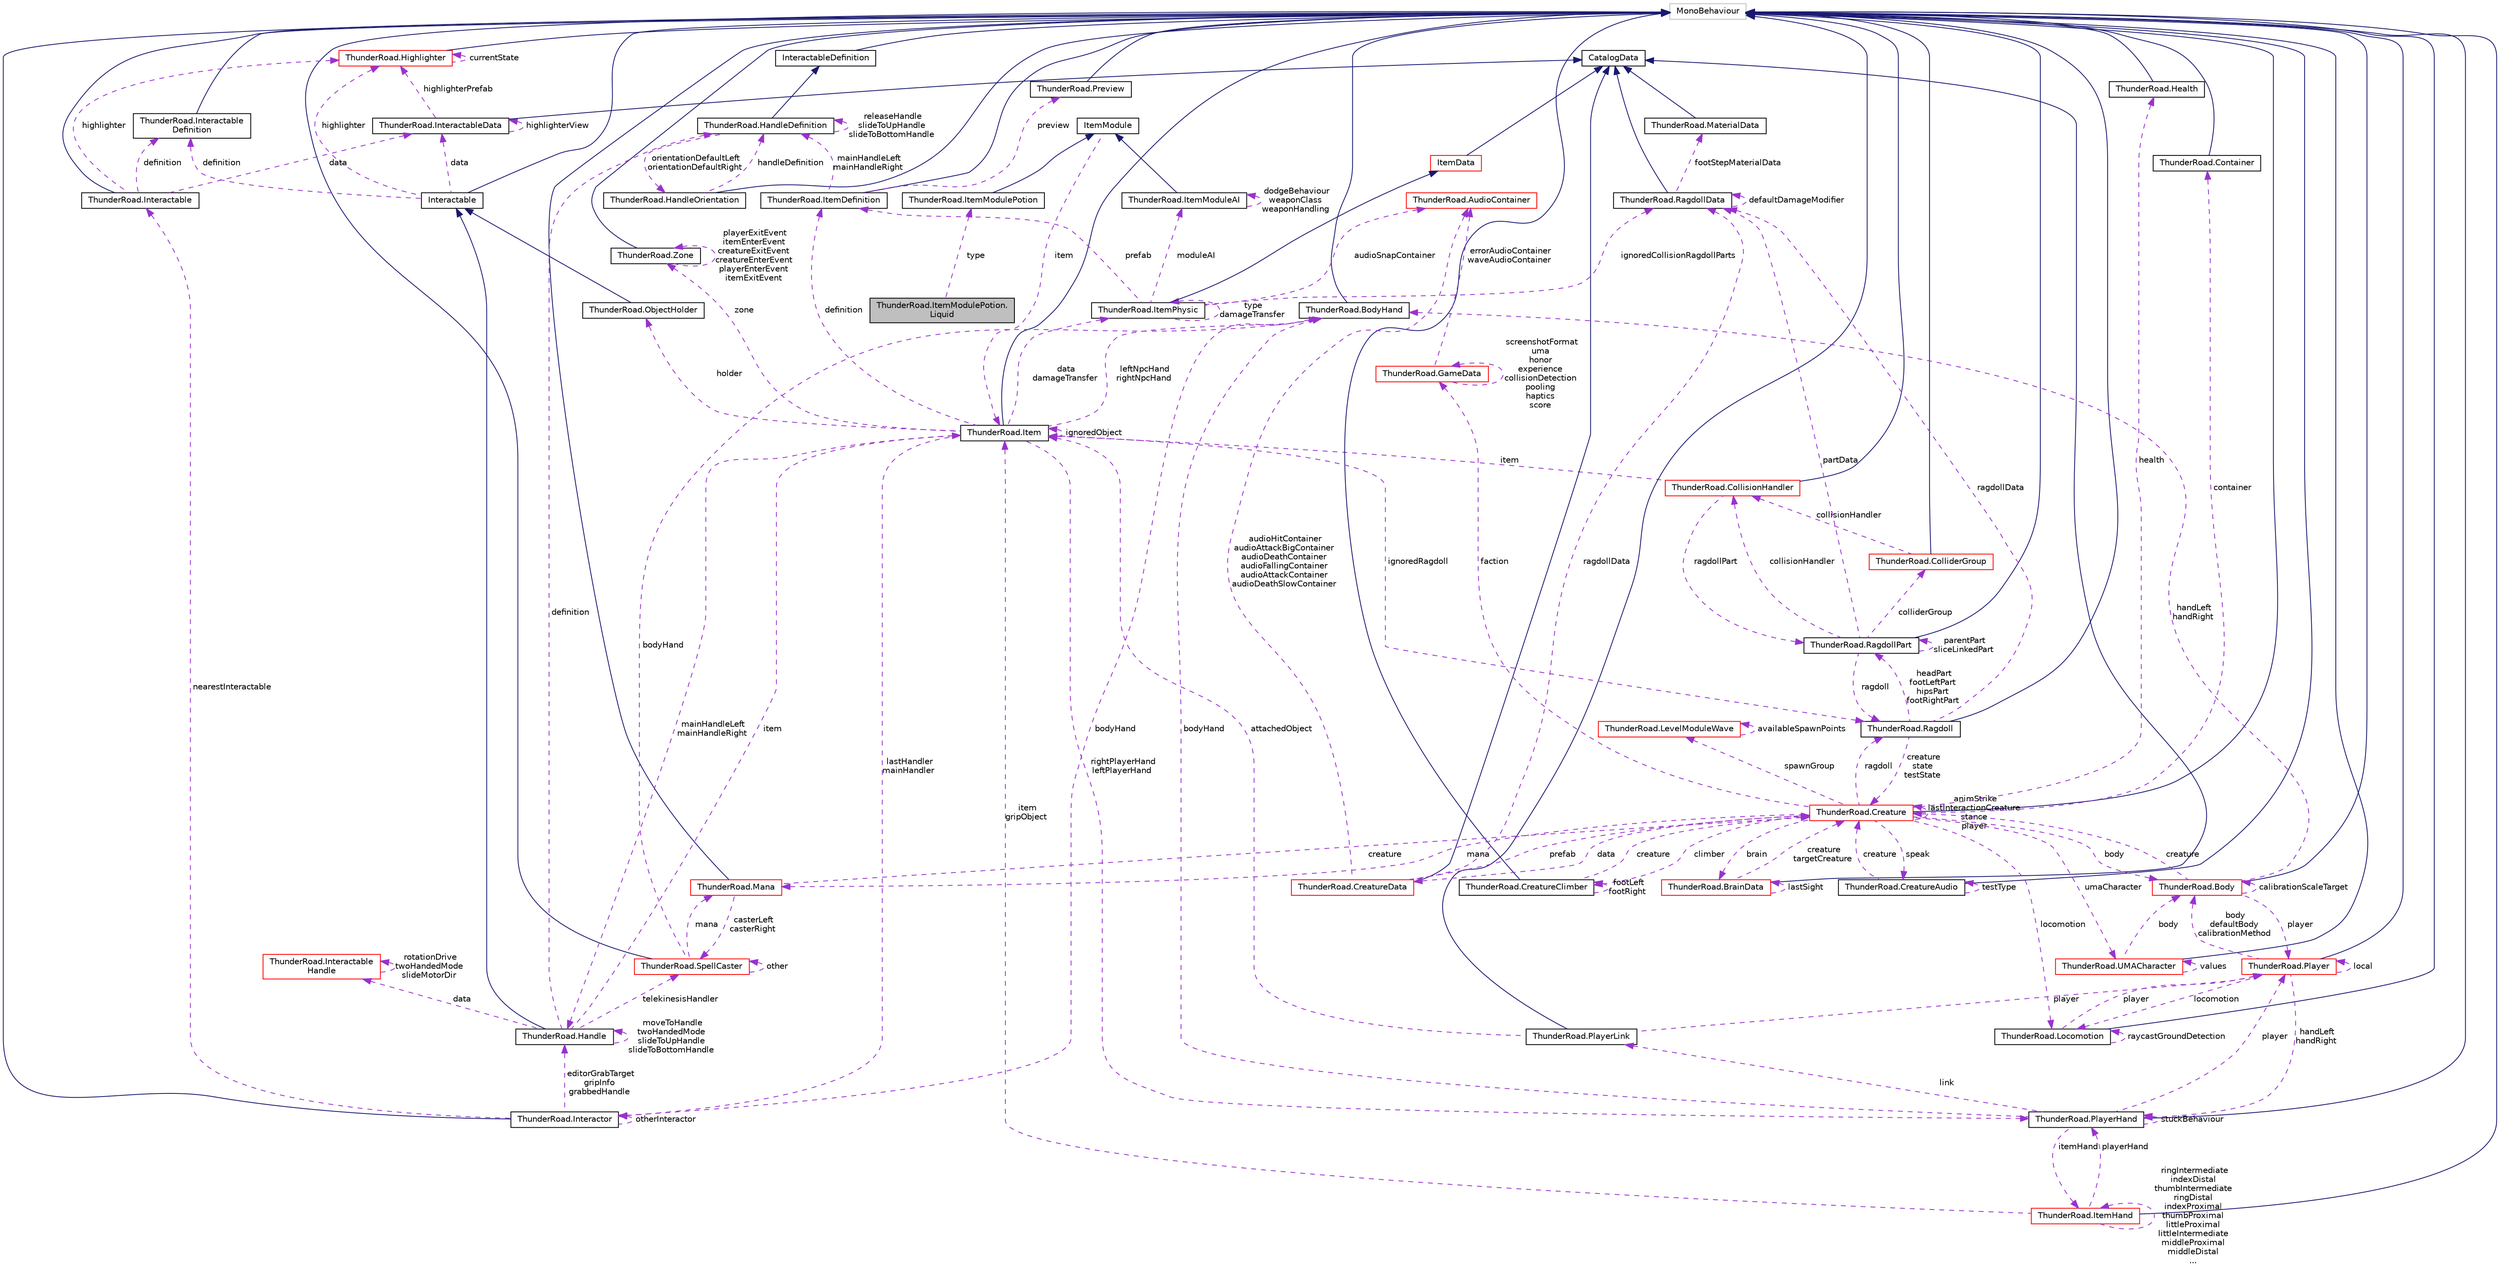 digraph "ThunderRoad.ItemModulePotion.Liquid"
{
 // LATEX_PDF_SIZE
  edge [fontname="Helvetica",fontsize="10",labelfontname="Helvetica",labelfontsize="10"];
  node [fontname="Helvetica",fontsize="10",shape=record];
  Node1 [label="ThunderRoad.ItemModulePotion.\lLiquid",height=0.2,width=0.4,color="black", fillcolor="grey75", style="filled", fontcolor="black",tooltip="Class Liquid."];
  Node2 -> Node1 [dir="back",color="darkorchid3",fontsize="10",style="dashed",label=" type" ,fontname="Helvetica"];
  Node2 [label="ThunderRoad.ItemModulePotion",height=0.2,width=0.4,color="black", fillcolor="white", style="filled",URL="$class_thunder_road_1_1_item_module_potion.html",tooltip="Class ItemModulePotion. Implements the ThunderRoad.ItemModule"];
  Node3 -> Node2 [dir="back",color="midnightblue",fontsize="10",style="solid",fontname="Helvetica"];
  Node3 [label="ItemModule",height=0.2,width=0.4,color="black", fillcolor="white", style="filled",URL="$class_thunder_road_1_1_item_module.html",tooltip="Class ItemModule."];
  Node4 -> Node3 [dir="back",color="darkorchid3",fontsize="10",style="dashed",label=" item" ,fontname="Helvetica"];
  Node4 [label="ThunderRoad.Item",height=0.2,width=0.4,color="black", fillcolor="white", style="filled",URL="$class_thunder_road_1_1_item.html",tooltip="Class Item. Implements the UnityEngine.MonoBehaviour"];
  Node5 -> Node4 [dir="back",color="midnightblue",fontsize="10",style="solid",fontname="Helvetica"];
  Node5 [label="MonoBehaviour",height=0.2,width=0.4,color="grey75", fillcolor="white", style="filled",tooltip=" "];
  Node6 -> Node4 [dir="back",color="darkorchid3",fontsize="10",style="dashed",label=" lastHandler\nmainHandler" ,fontname="Helvetica"];
  Node6 [label="ThunderRoad.Interactor",height=0.2,width=0.4,color="black", fillcolor="white", style="filled",URL="$class_thunder_road_1_1_interactor.html",tooltip="Class Interactor. Implements the UnityEngine.MonoBehaviour"];
  Node5 -> Node6 [dir="back",color="midnightblue",fontsize="10",style="solid",fontname="Helvetica"];
  Node6 -> Node6 [dir="back",color="darkorchid3",fontsize="10",style="dashed",label=" otherInteractor" ,fontname="Helvetica"];
  Node7 -> Node6 [dir="back",color="darkorchid3",fontsize="10",style="dashed",label=" editorGrabTarget\ngripInfo\ngrabbedHandle" ,fontname="Helvetica"];
  Node7 [label="ThunderRoad.Handle",height=0.2,width=0.4,color="black", fillcolor="white", style="filled",URL="$class_thunder_road_1_1_handle.html",tooltip="Class Handle. Implements the ThunderRoad.Interactable"];
  Node8 -> Node7 [dir="back",color="midnightblue",fontsize="10",style="solid",fontname="Helvetica"];
  Node8 [label="Interactable",height=0.2,width=0.4,color="black", fillcolor="white", style="filled",URL="$class_thunder_road_1_1_interactable.html",tooltip="Class Interactable. Implements the UnityEngine.MonoBehaviour"];
  Node5 -> Node8 [dir="back",color="midnightblue",fontsize="10",style="solid",fontname="Helvetica"];
  Node9 -> Node8 [dir="back",color="darkorchid3",fontsize="10",style="dashed",label=" highlighter" ,fontname="Helvetica"];
  Node9 [label="ThunderRoad.Highlighter",height=0.2,width=0.4,color="red", fillcolor="white", style="filled",URL="$class_thunder_road_1_1_highlighter.html",tooltip="Class Highlighter. Implements the UnityEngine.MonoBehaviour"];
  Node5 -> Node9 [dir="back",color="midnightblue",fontsize="10",style="solid",fontname="Helvetica"];
  Node9 -> Node9 [dir="back",color="darkorchid3",fontsize="10",style="dashed",label=" currentState" ,fontname="Helvetica"];
  Node12 -> Node8 [dir="back",color="darkorchid3",fontsize="10",style="dashed",label=" data" ,fontname="Helvetica"];
  Node12 [label="ThunderRoad.InteractableData",height=0.2,width=0.4,color="black", fillcolor="white", style="filled",URL="$class_thunder_road_1_1_interactable_data.html",tooltip="Class InteractableData. Implements the ThunderRoad.CatalogData"];
  Node13 -> Node12 [dir="back",color="midnightblue",fontsize="10",style="solid",fontname="Helvetica"];
  Node13 [label="CatalogData",height=0.2,width=0.4,color="black", fillcolor="white", style="filled",URL="$class_thunder_road_1_1_catalog_data.html",tooltip="Class CatalogData."];
  Node9 -> Node12 [dir="back",color="darkorchid3",fontsize="10",style="dashed",label=" highlighterPrefab" ,fontname="Helvetica"];
  Node12 -> Node12 [dir="back",color="darkorchid3",fontsize="10",style="dashed",label=" highlighterView" ,fontname="Helvetica"];
  Node14 -> Node8 [dir="back",color="darkorchid3",fontsize="10",style="dashed",label=" definition" ,fontname="Helvetica"];
  Node14 [label="ThunderRoad.Interactable\lDefinition",height=0.2,width=0.4,color="black", fillcolor="white", style="filled",URL="$class_thunder_road_1_1_interactable_definition.html",tooltip="Class InteractableDefinition. Implements the UnityEngine.MonoBehaviour"];
  Node5 -> Node14 [dir="back",color="midnightblue",fontsize="10",style="solid",fontname="Helvetica"];
  Node15 -> Node7 [dir="back",color="darkorchid3",fontsize="10",style="dashed",label=" definition" ,fontname="Helvetica"];
  Node15 [label="ThunderRoad.HandleDefinition",height=0.2,width=0.4,color="black", fillcolor="white", style="filled",URL="$class_thunder_road_1_1_handle_definition.html",tooltip="Class HandleDefinition. Implements the ThunderRoad.InteractableDefinition"];
  Node16 -> Node15 [dir="back",color="midnightblue",fontsize="10",style="solid",fontname="Helvetica"];
  Node16 [label="InteractableDefinition",height=0.2,width=0.4,color="black", fillcolor="white", style="filled",URL="$class_thunder_road_1_1_interactable_definition.html",tooltip="Class InteractableDefinition. Implements the UnityEngine.MonoBehaviour"];
  Node5 -> Node16 [dir="back",color="midnightblue",fontsize="10",style="solid",fontname="Helvetica"];
  Node17 -> Node15 [dir="back",color="darkorchid3",fontsize="10",style="dashed",label=" orientationDefaultLeft\norientationDefaultRight" ,fontname="Helvetica"];
  Node17 [label="ThunderRoad.HandleOrientation",height=0.2,width=0.4,color="black", fillcolor="white", style="filled",URL="$class_thunder_road_1_1_handle_orientation.html",tooltip="Class HandleOrientation. Implements the UnityEngine.MonoBehaviour"];
  Node5 -> Node17 [dir="back",color="midnightblue",fontsize="10",style="solid",fontname="Helvetica"];
  Node15 -> Node17 [dir="back",color="darkorchid3",fontsize="10",style="dashed",label=" handleDefinition" ,fontname="Helvetica"];
  Node15 -> Node15 [dir="back",color="darkorchid3",fontsize="10",style="dashed",label=" releaseHandle\nslideToUpHandle\nslideToBottomHandle" ,fontname="Helvetica"];
  Node18 -> Node7 [dir="back",color="darkorchid3",fontsize="10",style="dashed",label=" data" ,fontname="Helvetica"];
  Node18 [label="ThunderRoad.Interactable\lHandle",height=0.2,width=0.4,color="red", fillcolor="white", style="filled",URL="$class_thunder_road_1_1_interactable_handle.html",tooltip="Class InteractableHandle. Implements the ThunderRoad.InteractableData"];
  Node18 -> Node18 [dir="back",color="darkorchid3",fontsize="10",style="dashed",label=" rotationDrive\ntwoHandedMode\nslideMotorDir" ,fontname="Helvetica"];
  Node22 -> Node7 [dir="back",color="darkorchid3",fontsize="10",style="dashed",label=" telekinesisHandler" ,fontname="Helvetica"];
  Node22 [label="ThunderRoad.SpellCaster",height=0.2,width=0.4,color="red", fillcolor="white", style="filled",URL="$class_thunder_road_1_1_spell_caster.html",tooltip="Class SpellCaster. Implements the UnityEngine.MonoBehaviour"];
  Node5 -> Node22 [dir="back",color="midnightblue",fontsize="10",style="solid",fontname="Helvetica"];
  Node22 -> Node22 [dir="back",color="darkorchid3",fontsize="10",style="dashed",label=" other" ,fontname="Helvetica"];
  Node29 -> Node22 [dir="back",color="darkorchid3",fontsize="10",style="dashed",label=" mana" ,fontname="Helvetica"];
  Node29 [label="ThunderRoad.Mana",height=0.2,width=0.4,color="red", fillcolor="white", style="filled",URL="$class_thunder_road_1_1_mana.html",tooltip="Class Mana. Implements the UnityEngine.MonoBehaviour"];
  Node5 -> Node29 [dir="back",color="midnightblue",fontsize="10",style="solid",fontname="Helvetica"];
  Node22 -> Node29 [dir="back",color="darkorchid3",fontsize="10",style="dashed",label=" casterLeft\ncasterRight" ,fontname="Helvetica"];
  Node31 -> Node29 [dir="back",color="darkorchid3",fontsize="10",style="dashed",label=" creature" ,fontname="Helvetica"];
  Node31 [label="ThunderRoad.Creature",height=0.2,width=0.4,color="red", fillcolor="white", style="filled",URL="$class_thunder_road_1_1_creature.html",tooltip="Class Creature. Implements the UnityEngine.MonoBehaviour"];
  Node5 -> Node31 [dir="back",color="midnightblue",fontsize="10",style="solid",fontname="Helvetica"];
  Node32 -> Node31 [dir="back",color="darkorchid3",fontsize="10",style="dashed",label=" climber" ,fontname="Helvetica"];
  Node32 [label="ThunderRoad.CreatureClimber",height=0.2,width=0.4,color="black", fillcolor="white", style="filled",URL="$class_thunder_road_1_1_creature_climber.html",tooltip="Class CreatureClimber. Implements the UnityEngine.MonoBehaviour"];
  Node5 -> Node32 [dir="back",color="midnightblue",fontsize="10",style="solid",fontname="Helvetica"];
  Node32 -> Node32 [dir="back",color="darkorchid3",fontsize="10",style="dashed",label=" footLeft\nfootRight" ,fontname="Helvetica"];
  Node31 -> Node32 [dir="back",color="darkorchid3",fontsize="10",style="dashed",label=" creature" ,fontname="Helvetica"];
  Node33 -> Node31 [dir="back",color="darkorchid3",fontsize="10",style="dashed",label=" health" ,fontname="Helvetica"];
  Node33 [label="ThunderRoad.Health",height=0.2,width=0.4,color="black", fillcolor="white", style="filled",URL="$class_thunder_road_1_1_health.html",tooltip="Class Health. Implements the UnityEngine.MonoBehaviour"];
  Node5 -> Node33 [dir="back",color="midnightblue",fontsize="10",style="solid",fontname="Helvetica"];
  Node34 -> Node31 [dir="back",color="darkorchid3",fontsize="10",style="dashed",label=" faction" ,fontname="Helvetica"];
  Node34 [label="ThunderRoad.GameData",height=0.2,width=0.4,color="red", fillcolor="white", style="filled",URL="$class_thunder_road_1_1_game_data.html",tooltip="Class GameData."];
  Node34 -> Node34 [dir="back",color="darkorchid3",fontsize="10",style="dashed",label=" screenshotFormat\numa\nhonor\nexperience\ncollisionDetection\npooling\nhaptics\nscore" ,fontname="Helvetica"];
  Node27 -> Node34 [dir="back",color="darkorchid3",fontsize="10",style="dashed",label=" errorAudioContainer\nwaveAudioContainer" ,fontname="Helvetica"];
  Node27 [label="ThunderRoad.AudioContainer",height=0.2,width=0.4,color="red", fillcolor="white", style="filled",URL="$class_thunder_road_1_1_audio_container.html",tooltip="Class AudioContainer. Implements the UnityEngine.ScriptableObject"];
  Node35 -> Node31 [dir="back",color="darkorchid3",fontsize="10",style="dashed",label=" spawnGroup" ,fontname="Helvetica"];
  Node35 [label="ThunderRoad.LevelModuleWave",height=0.2,width=0.4,color="red", fillcolor="white", style="filled",URL="$class_thunder_road_1_1_level_module_wave.html",tooltip="Class LevelModuleWave. Implements the ThunderRoad.LevelModule"];
  Node35 -> Node35 [dir="back",color="darkorchid3",fontsize="10",style="dashed",label=" availableSpawnPoints" ,fontname="Helvetica"];
  Node38 -> Node31 [dir="back",color="darkorchid3",fontsize="10",style="dashed",label=" data" ,fontname="Helvetica"];
  Node38 [label="ThunderRoad.CreatureData",height=0.2,width=0.4,color="red", fillcolor="white", style="filled",URL="$class_thunder_road_1_1_creature_data.html",tooltip="Class CreatureData. Implements the ThunderRoad.CatalogData"];
  Node13 -> Node38 [dir="back",color="midnightblue",fontsize="10",style="solid",fontname="Helvetica"];
  Node39 -> Node38 [dir="back",color="darkorchid3",fontsize="10",style="dashed",label=" ragdollData" ,fontname="Helvetica"];
  Node39 [label="ThunderRoad.RagdollData",height=0.2,width=0.4,color="black", fillcolor="white", style="filled",URL="$class_thunder_road_1_1_ragdoll_data.html",tooltip="Class RagdollData. Implements the ThunderRoad.CatalogData"];
  Node13 -> Node39 [dir="back",color="midnightblue",fontsize="10",style="solid",fontname="Helvetica"];
  Node40 -> Node39 [dir="back",color="darkorchid3",fontsize="10",style="dashed",label=" footStepMaterialData" ,fontname="Helvetica"];
  Node40 [label="ThunderRoad.MaterialData",height=0.2,width=0.4,color="black", fillcolor="white", style="filled",URL="$class_thunder_road_1_1_material_data.html",tooltip="Class MaterialData. Implements the ThunderRoad.CatalogData"];
  Node13 -> Node40 [dir="back",color="midnightblue",fontsize="10",style="solid",fontname="Helvetica"];
  Node39 -> Node39 [dir="back",color="darkorchid3",fontsize="10",style="dashed",label=" defaultDamageModifier" ,fontname="Helvetica"];
  Node27 -> Node38 [dir="back",color="darkorchid3",fontsize="10",style="dashed",label=" audioHitContainer\naudioAttackBigContainer\naudioDeathContainer\naudioFallingContainer\naudioAttackContainer\naudioDeathSlowContainer" ,fontname="Helvetica"];
  Node31 -> Node38 [dir="back",color="darkorchid3",fontsize="10",style="dashed",label=" prefab" ,fontname="Helvetica"];
  Node43 -> Node31 [dir="back",color="darkorchid3",fontsize="10",style="dashed",label=" locomotion" ,fontname="Helvetica"];
  Node43 [label="ThunderRoad.Locomotion",height=0.2,width=0.4,color="black", fillcolor="white", style="filled",URL="$class_thunder_road_1_1_locomotion.html",tooltip="Class Locomotion. Implements the UnityEngine.MonoBehaviour"];
  Node5 -> Node43 [dir="back",color="midnightblue",fontsize="10",style="solid",fontname="Helvetica"];
  Node44 -> Node43 [dir="back",color="darkorchid3",fontsize="10",style="dashed",label=" player" ,fontname="Helvetica"];
  Node44 [label="ThunderRoad.Player",height=0.2,width=0.4,color="red", fillcolor="white", style="filled",URL="$class_thunder_road_1_1_player.html",tooltip="Class Player. Implements the UnityEngine.MonoBehaviour"];
  Node5 -> Node44 [dir="back",color="midnightblue",fontsize="10",style="solid",fontname="Helvetica"];
  Node44 -> Node44 [dir="back",color="darkorchid3",fontsize="10",style="dashed",label=" local" ,fontname="Helvetica"];
  Node43 -> Node44 [dir="back",color="darkorchid3",fontsize="10",style="dashed",label=" locomotion" ,fontname="Helvetica"];
  Node48 -> Node44 [dir="back",color="darkorchid3",fontsize="10",style="dashed",label=" body\ndefaultBody\ncalibrationMethod" ,fontname="Helvetica"];
  Node48 [label="ThunderRoad.Body",height=0.2,width=0.4,color="red", fillcolor="white", style="filled",URL="$class_thunder_road_1_1_body.html",tooltip="Class Body. Implements the UnityEngine.MonoBehaviour"];
  Node5 -> Node48 [dir="back",color="midnightblue",fontsize="10",style="solid",fontname="Helvetica"];
  Node44 -> Node48 [dir="back",color="darkorchid3",fontsize="10",style="dashed",label=" player" ,fontname="Helvetica"];
  Node48 -> Node48 [dir="back",color="darkorchid3",fontsize="10",style="dashed",label=" calibrationScaleTarget" ,fontname="Helvetica"];
  Node31 -> Node48 [dir="back",color="darkorchid3",fontsize="10",style="dashed",label=" creature" ,fontname="Helvetica"];
  Node50 -> Node48 [dir="back",color="darkorchid3",fontsize="10",style="dashed",label=" handLeft\nhandRight" ,fontname="Helvetica"];
  Node50 [label="ThunderRoad.BodyHand",height=0.2,width=0.4,color="black", fillcolor="white", style="filled",URL="$class_thunder_road_1_1_body_hand.html",tooltip="Class BodyHand. Implements the UnityEngine.MonoBehaviour"];
  Node5 -> Node50 [dir="back",color="midnightblue",fontsize="10",style="solid",fontname="Helvetica"];
  Node53 -> Node44 [dir="back",color="darkorchid3",fontsize="10",style="dashed",label=" handLeft\nhandRight" ,fontname="Helvetica"];
  Node53 [label="ThunderRoad.PlayerHand",height=0.2,width=0.4,color="black", fillcolor="white", style="filled",URL="$class_thunder_road_1_1_player_hand.html",tooltip="Class PlayerHand. Implements the UnityEngine.MonoBehaviour"];
  Node5 -> Node53 [dir="back",color="midnightblue",fontsize="10",style="solid",fontname="Helvetica"];
  Node44 -> Node53 [dir="back",color="darkorchid3",fontsize="10",style="dashed",label=" player" ,fontname="Helvetica"];
  Node54 -> Node53 [dir="back",color="darkorchid3",fontsize="10",style="dashed",label=" link" ,fontname="Helvetica"];
  Node54 [label="ThunderRoad.PlayerLink",height=0.2,width=0.4,color="black", fillcolor="white", style="filled",URL="$class_thunder_road_1_1_player_link.html",tooltip="Class PlayerLink. Implements the UnityEngine.MonoBehaviour"];
  Node5 -> Node54 [dir="back",color="midnightblue",fontsize="10",style="solid",fontname="Helvetica"];
  Node44 -> Node54 [dir="back",color="darkorchid3",fontsize="10",style="dashed",label=" player" ,fontname="Helvetica"];
  Node4 -> Node54 [dir="back",color="darkorchid3",fontsize="10",style="dashed",label=" attachedObject" ,fontname="Helvetica"];
  Node55 -> Node53 [dir="back",color="darkorchid3",fontsize="10",style="dashed",label=" itemHand" ,fontname="Helvetica"];
  Node55 [label="ThunderRoad.ItemHand",height=0.2,width=0.4,color="red", fillcolor="white", style="filled",URL="$class_thunder_road_1_1_item_hand.html",tooltip="Class ItemHand. Implements the UnityEngine.MonoBehaviour"];
  Node5 -> Node55 [dir="back",color="midnightblue",fontsize="10",style="solid",fontname="Helvetica"];
  Node55 -> Node55 [dir="back",color="darkorchid3",fontsize="10",style="dashed",label=" ringIntermediate\nindexDistal\nthumbIntermediate\nringDistal\nindexProximal\nthumbProximal\nlittleProximal\nlittleIntermediate\nmiddleProximal\nmiddleDistal\n..." ,fontname="Helvetica"];
  Node4 -> Node55 [dir="back",color="darkorchid3",fontsize="10",style="dashed",label=" item\ngripObject" ,fontname="Helvetica"];
  Node53 -> Node55 [dir="back",color="darkorchid3",fontsize="10",style="dashed",label=" playerHand" ,fontname="Helvetica"];
  Node50 -> Node53 [dir="back",color="darkorchid3",fontsize="10",style="dashed",label=" bodyHand" ,fontname="Helvetica"];
  Node53 -> Node53 [dir="back",color="darkorchid3",fontsize="10",style="dashed",label=" stuckBehaviour" ,fontname="Helvetica"];
  Node43 -> Node43 [dir="back",color="darkorchid3",fontsize="10",style="dashed",label=" raycastGroundDetection" ,fontname="Helvetica"];
  Node59 -> Node31 [dir="back",color="darkorchid3",fontsize="10",style="dashed",label=" ragdoll" ,fontname="Helvetica"];
  Node59 [label="ThunderRoad.Ragdoll",height=0.2,width=0.4,color="black", fillcolor="white", style="filled",URL="$class_thunder_road_1_1_ragdoll.html",tooltip="Class Ragdoll. Implements the UnityEngine.MonoBehaviour"];
  Node5 -> Node59 [dir="back",color="midnightblue",fontsize="10",style="solid",fontname="Helvetica"];
  Node39 -> Node59 [dir="back",color="darkorchid3",fontsize="10",style="dashed",label=" ragdollData" ,fontname="Helvetica"];
  Node60 -> Node59 [dir="back",color="darkorchid3",fontsize="10",style="dashed",label=" headPart\nfootLeftPart\nhipsPart\nfootRightPart" ,fontname="Helvetica"];
  Node60 [label="ThunderRoad.RagdollPart",height=0.2,width=0.4,color="black", fillcolor="white", style="filled",URL="$class_thunder_road_1_1_ragdoll_part.html",tooltip="Class RagdollPart. Implements the UnityEngine.MonoBehaviour"];
  Node5 -> Node60 [dir="back",color="midnightblue",fontsize="10",style="solid",fontname="Helvetica"];
  Node61 -> Node60 [dir="back",color="darkorchid3",fontsize="10",style="dashed",label=" collisionHandler" ,fontname="Helvetica"];
  Node61 [label="ThunderRoad.CollisionHandler",height=0.2,width=0.4,color="red", fillcolor="white", style="filled",URL="$class_thunder_road_1_1_collision_handler.html",tooltip="Class CollisionHandler. Implements the UnityEngine.MonoBehaviour"];
  Node5 -> Node61 [dir="back",color="midnightblue",fontsize="10",style="solid",fontname="Helvetica"];
  Node60 -> Node61 [dir="back",color="darkorchid3",fontsize="10",style="dashed",label=" ragdollPart" ,fontname="Helvetica"];
  Node4 -> Node61 [dir="back",color="darkorchid3",fontsize="10",style="dashed",label=" item" ,fontname="Helvetica"];
  Node39 -> Node60 [dir="back",color="darkorchid3",fontsize="10",style="dashed",label=" partData" ,fontname="Helvetica"];
  Node60 -> Node60 [dir="back",color="darkorchid3",fontsize="10",style="dashed",label=" parentPart\nsliceLinkedPart" ,fontname="Helvetica"];
  Node59 -> Node60 [dir="back",color="darkorchid3",fontsize="10",style="dashed",label=" ragdoll" ,fontname="Helvetica"];
  Node63 -> Node60 [dir="back",color="darkorchid3",fontsize="10",style="dashed",label=" colliderGroup" ,fontname="Helvetica"];
  Node63 [label="ThunderRoad.ColliderGroup",height=0.2,width=0.4,color="red", fillcolor="white", style="filled",URL="$class_thunder_road_1_1_collider_group.html",tooltip="Class ColliderGroup. Implements the UnityEngine.MonoBehaviour"];
  Node5 -> Node63 [dir="back",color="midnightblue",fontsize="10",style="solid",fontname="Helvetica"];
  Node61 -> Node63 [dir="back",color="darkorchid3",fontsize="10",style="dashed",label=" collisionHandler" ,fontname="Helvetica"];
  Node31 -> Node59 [dir="back",color="darkorchid3",fontsize="10",style="dashed",label=" creature\nstate\ntestState" ,fontname="Helvetica"];
  Node48 -> Node31 [dir="back",color="darkorchid3",fontsize="10",style="dashed",label=" body" ,fontname="Helvetica"];
  Node74 -> Node31 [dir="back",color="darkorchid3",fontsize="10",style="dashed",label=" speak" ,fontname="Helvetica"];
  Node74 [label="ThunderRoad.CreatureAudio",height=0.2,width=0.4,color="black", fillcolor="white", style="filled",URL="$class_thunder_road_1_1_creature_audio.html",tooltip="Class CreatureAudio. Implements the UnityEngine.MonoBehaviour"];
  Node5 -> Node74 [dir="back",color="midnightblue",fontsize="10",style="solid",fontname="Helvetica"];
  Node74 -> Node74 [dir="back",color="darkorchid3",fontsize="10",style="dashed",label=" testType" ,fontname="Helvetica"];
  Node31 -> Node74 [dir="back",color="darkorchid3",fontsize="10",style="dashed",label=" creature" ,fontname="Helvetica"];
  Node31 -> Node31 [dir="back",color="darkorchid3",fontsize="10",style="dashed",label=" animStrike\nlastInteractionCreature\nstance\nplayer" ,fontname="Helvetica"];
  Node29 -> Node31 [dir="back",color="darkorchid3",fontsize="10",style="dashed",label=" mana" ,fontname="Helvetica"];
  Node75 -> Node31 [dir="back",color="darkorchid3",fontsize="10",style="dashed",label=" umaCharacter" ,fontname="Helvetica"];
  Node75 [label="ThunderRoad.UMACharacter",height=0.2,width=0.4,color="red", fillcolor="white", style="filled",URL="$class_thunder_road_1_1_u_m_a_character.html",tooltip="Class UMACharacter. Implements the UnityEngine.MonoBehaviour"];
  Node5 -> Node75 [dir="back",color="midnightblue",fontsize="10",style="solid",fontname="Helvetica"];
  Node48 -> Node75 [dir="back",color="darkorchid3",fontsize="10",style="dashed",label=" body" ,fontname="Helvetica"];
  Node75 -> Node75 [dir="back",color="darkorchid3",fontsize="10",style="dashed",label=" values" ,fontname="Helvetica"];
  Node76 -> Node31 [dir="back",color="darkorchid3",fontsize="10",style="dashed",label=" container" ,fontname="Helvetica"];
  Node76 [label="ThunderRoad.Container",height=0.2,width=0.4,color="black", fillcolor="white", style="filled",URL="$class_thunder_road_1_1_container.html",tooltip="Class Container. Implements the UnityEngine.MonoBehaviour"];
  Node5 -> Node76 [dir="back",color="midnightblue",fontsize="10",style="solid",fontname="Helvetica"];
  Node77 -> Node31 [dir="back",color="darkorchid3",fontsize="10",style="dashed",label=" brain" ,fontname="Helvetica"];
  Node77 [label="ThunderRoad.BrainData",height=0.2,width=0.4,color="red", fillcolor="white", style="filled",URL="$class_thunder_road_1_1_brain_data.html",tooltip="Class BrainData. Implements the ThunderRoad.CatalogData"];
  Node13 -> Node77 [dir="back",color="midnightblue",fontsize="10",style="solid",fontname="Helvetica"];
  Node31 -> Node77 [dir="back",color="darkorchid3",fontsize="10",style="dashed",label=" creature\ntargetCreature" ,fontname="Helvetica"];
  Node77 -> Node77 [dir="back",color="darkorchid3",fontsize="10",style="dashed",label=" lastSight" ,fontname="Helvetica"];
  Node50 -> Node22 [dir="back",color="darkorchid3",fontsize="10",style="dashed",label=" bodyHand" ,fontname="Helvetica"];
  Node7 -> Node7 [dir="back",color="darkorchid3",fontsize="10",style="dashed",label=" moveToHandle\ntwoHandedMode\nslideToUpHandle\nslideToBottomHandle" ,fontname="Helvetica"];
  Node4 -> Node7 [dir="back",color="darkorchid3",fontsize="10",style="dashed",label=" item" ,fontname="Helvetica"];
  Node87 -> Node6 [dir="back",color="darkorchid3",fontsize="10",style="dashed",label=" nearestInteractable" ,fontname="Helvetica"];
  Node87 [label="ThunderRoad.Interactable",height=0.2,width=0.4,color="black", fillcolor="white", style="filled",URL="$class_thunder_road_1_1_interactable.html",tooltip="Class Interactable. Implements the UnityEngine.MonoBehaviour"];
  Node5 -> Node87 [dir="back",color="midnightblue",fontsize="10",style="solid",fontname="Helvetica"];
  Node9 -> Node87 [dir="back",color="darkorchid3",fontsize="10",style="dashed",label=" highlighter" ,fontname="Helvetica"];
  Node12 -> Node87 [dir="back",color="darkorchid3",fontsize="10",style="dashed",label=" data" ,fontname="Helvetica"];
  Node14 -> Node87 [dir="back",color="darkorchid3",fontsize="10",style="dashed",label=" definition" ,fontname="Helvetica"];
  Node50 -> Node6 [dir="back",color="darkorchid3",fontsize="10",style="dashed",label=" bodyHand" ,fontname="Helvetica"];
  Node88 -> Node4 [dir="back",color="darkorchid3",fontsize="10",style="dashed",label=" definition" ,fontname="Helvetica"];
  Node88 [label="ThunderRoad.ItemDefinition",height=0.2,width=0.4,color="black", fillcolor="white", style="filled",URL="$class_thunder_road_1_1_item_definition.html",tooltip="Class ItemDefinition. Implements the UnityEngine.MonoBehaviour"];
  Node5 -> Node88 [dir="back",color="midnightblue",fontsize="10",style="solid",fontname="Helvetica"];
  Node15 -> Node88 [dir="back",color="darkorchid3",fontsize="10",style="dashed",label=" mainHandleLeft\nmainHandleRight" ,fontname="Helvetica"];
  Node89 -> Node88 [dir="back",color="darkorchid3",fontsize="10",style="dashed",label=" preview" ,fontname="Helvetica"];
  Node89 [label="ThunderRoad.Preview",height=0.2,width=0.4,color="black", fillcolor="white", style="filled",URL="$class_thunder_road_1_1_preview.html",tooltip="Class Preview. Implements the UnityEngine.MonoBehaviour"];
  Node5 -> Node89 [dir="back",color="midnightblue",fontsize="10",style="solid",fontname="Helvetica"];
  Node59 -> Node4 [dir="back",color="darkorchid3",fontsize="10",style="dashed",label=" ignoredRagdoll" ,fontname="Helvetica"];
  Node90 -> Node4 [dir="back",color="darkorchid3",fontsize="10",style="dashed",label=" data\ndamageTransfer" ,fontname="Helvetica"];
  Node90 [label="ThunderRoad.ItemPhysic",height=0.2,width=0.4,color="black", fillcolor="white", style="filled",URL="$class_thunder_road_1_1_item_physic.html",tooltip="Class ItemPhysic. Implements the ThunderRoad.ItemData"];
  Node91 -> Node90 [dir="back",color="midnightblue",fontsize="10",style="solid",fontname="Helvetica"];
  Node91 [label="ItemData",height=0.2,width=0.4,color="red", fillcolor="white", style="filled",URL="$class_thunder_road_1_1_item_data.html",tooltip="Class ItemData. Implements the ThunderRoad.CatalogData"];
  Node13 -> Node91 [dir="back",color="midnightblue",fontsize="10",style="solid",fontname="Helvetica"];
  Node39 -> Node90 [dir="back",color="darkorchid3",fontsize="10",style="dashed",label=" ignoredCollisionRagdollParts" ,fontname="Helvetica"];
  Node88 -> Node90 [dir="back",color="darkorchid3",fontsize="10",style="dashed",label=" prefab" ,fontname="Helvetica"];
  Node27 -> Node90 [dir="back",color="darkorchid3",fontsize="10",style="dashed",label=" audioSnapContainer" ,fontname="Helvetica"];
  Node90 -> Node90 [dir="back",color="darkorchid3",fontsize="10",style="dashed",label=" type\ndamageTransfer" ,fontname="Helvetica"];
  Node92 -> Node90 [dir="back",color="darkorchid3",fontsize="10",style="dashed",label=" moduleAI" ,fontname="Helvetica"];
  Node92 [label="ThunderRoad.ItemModuleAI",height=0.2,width=0.4,color="black", fillcolor="white", style="filled",URL="$class_thunder_road_1_1_item_module_a_i.html",tooltip="Class ItemModuleAI. Implements the ThunderRoad.ItemModule"];
  Node3 -> Node92 [dir="back",color="midnightblue",fontsize="10",style="solid",fontname="Helvetica"];
  Node92 -> Node92 [dir="back",color="darkorchid3",fontsize="10",style="dashed",label=" dodgeBehaviour\nweaponClass\nweaponHandling" ,fontname="Helvetica"];
  Node93 -> Node4 [dir="back",color="darkorchid3",fontsize="10",style="dashed",label=" holder" ,fontname="Helvetica"];
  Node93 [label="ThunderRoad.ObjectHolder",height=0.2,width=0.4,color="black", fillcolor="white", style="filled",URL="$class_thunder_road_1_1_object_holder.html",tooltip="Class ObjectHolder. Implements the ThunderRoad.Interactable"];
  Node8 -> Node93 [dir="back",color="midnightblue",fontsize="10",style="solid",fontname="Helvetica"];
  Node7 -> Node4 [dir="back",color="darkorchid3",fontsize="10",style="dashed",label=" mainHandleLeft\nmainHandleRight" ,fontname="Helvetica"];
  Node4 -> Node4 [dir="back",color="darkorchid3",fontsize="10",style="dashed",label=" ignoredObject" ,fontname="Helvetica"];
  Node94 -> Node4 [dir="back",color="darkorchid3",fontsize="10",style="dashed",label=" zone" ,fontname="Helvetica"];
  Node94 [label="ThunderRoad.Zone",height=0.2,width=0.4,color="black", fillcolor="white", style="filled",URL="$class_thunder_road_1_1_zone.html",tooltip="Class Zone. Implements the UnityEngine.MonoBehaviour"];
  Node5 -> Node94 [dir="back",color="midnightblue",fontsize="10",style="solid",fontname="Helvetica"];
  Node94 -> Node94 [dir="back",color="darkorchid3",fontsize="10",style="dashed",label=" playerExitEvent\nitemEnterEvent\ncreatureExitEvent\ncreatureEnterEvent\nplayerEnterEvent\nitemExitEvent" ,fontname="Helvetica"];
  Node50 -> Node4 [dir="back",color="darkorchid3",fontsize="10",style="dashed",label=" leftNpcHand\nrightNpcHand" ,fontname="Helvetica"];
  Node53 -> Node4 [dir="back",color="darkorchid3",fontsize="10",style="dashed",label=" rightPlayerHand\nleftPlayerHand" ,fontname="Helvetica"];
}
